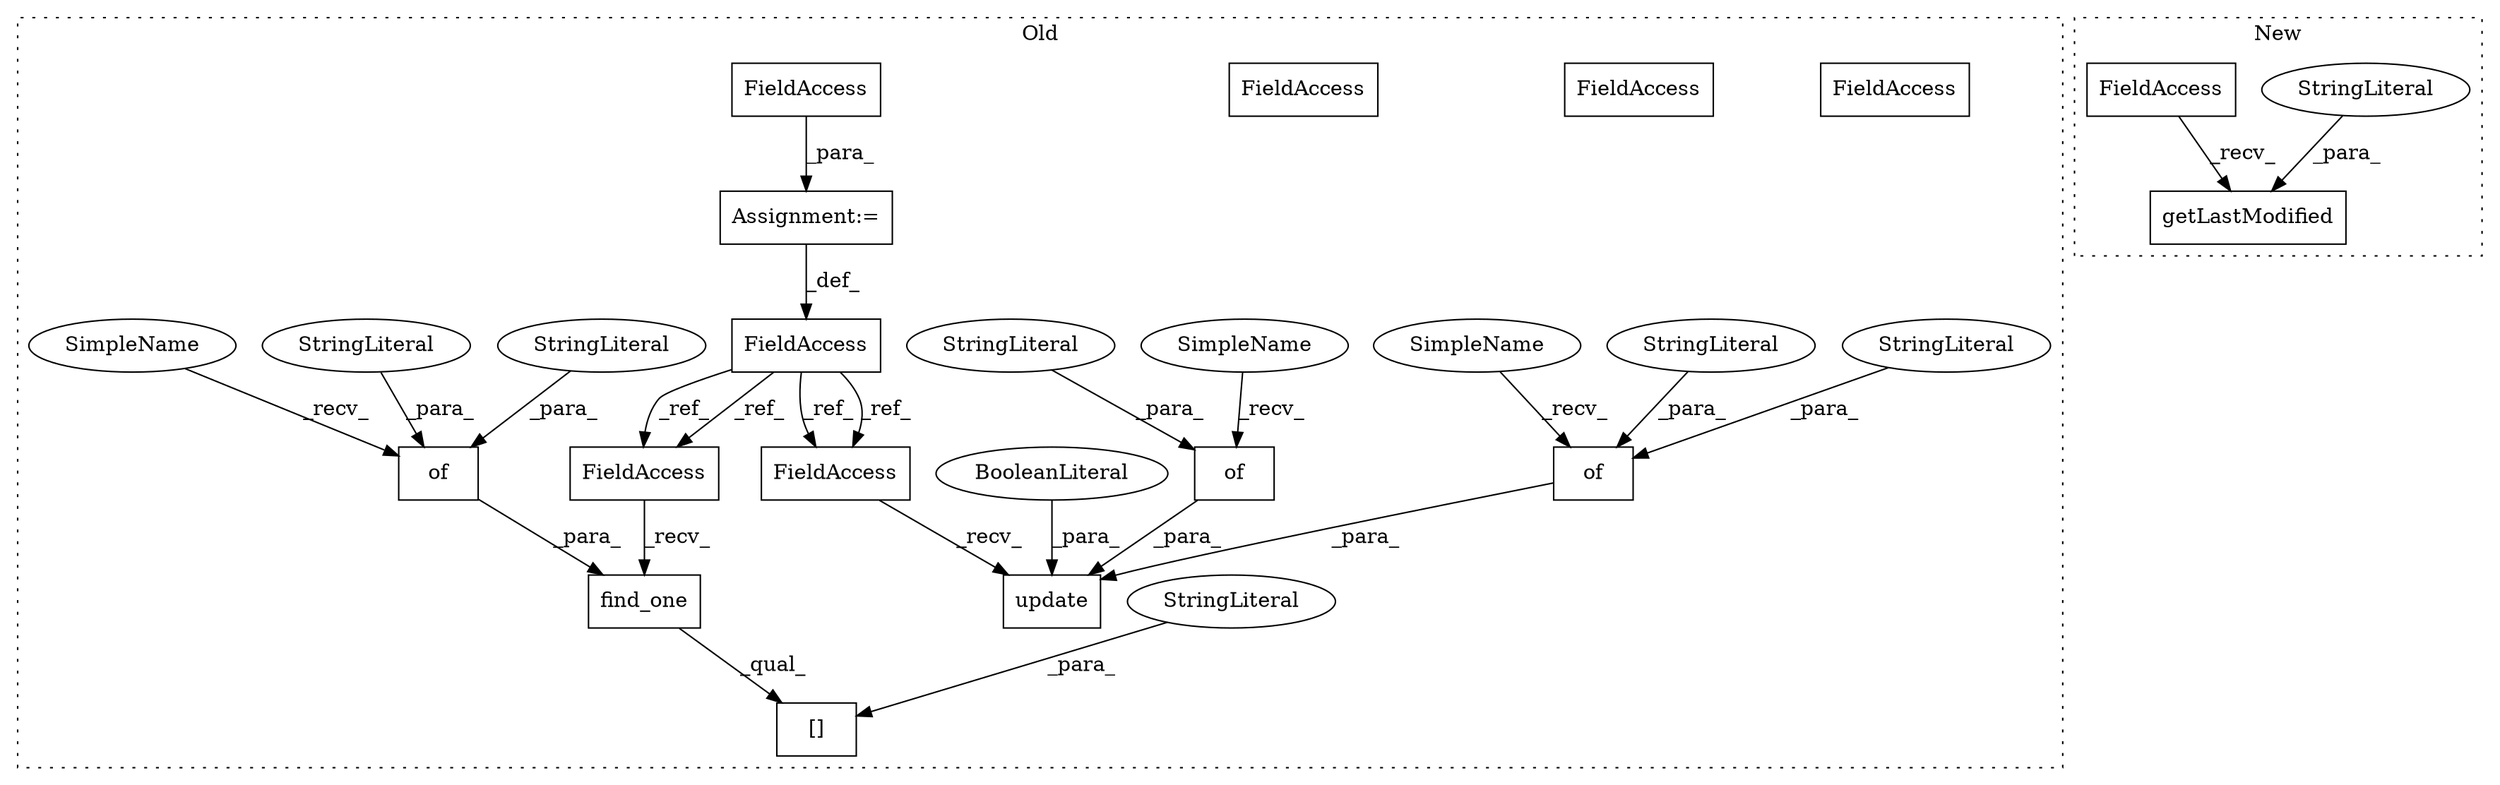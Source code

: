 digraph G {
subgraph cluster0 {
1 [label="of" a="32" s="2479,2492" l="3,1" shape="box"];
3 [label="[]" a="2" s="2557,2574" l="2,1" shape="box"];
4 [label="of" a="32" s="3433,3464" l="3,1" shape="box"];
5 [label="update" a="32" s="3389,3471" l="7,1" shape="box"];
6 [label="find_one" a="32" s="2466,2493" l="9,1" shape="box"];
7 [label="BooleanLiteral" a="9" s="3467" l="4" shape="ellipse"];
8 [label="of" a="32" s="3400,3413" l="3,1" shape="box"];
10 [label="StringLiteral" a="45" s="3436" l="15" shape="ellipse"];
11 [label="StringLiteral" a="45" s="2482" l="4" shape="ellipse"];
12 [label="StringLiteral" a="45" s="2487" l="5" shape="ellipse"];
13 [label="StringLiteral" a="45" s="3403" l="4" shape="ellipse"];
14 [label="StringLiteral" a="45" s="2559" l="15" shape="ellipse"];
15 [label="StringLiteral" a="45" s="3408" l="5" shape="ellipse"];
16 [label="FieldAccess" a="22" s="3384" l="4" shape="box"];
17 [label="FieldAccess" a="22" s="2123" l="4" shape="box"];
18 [label="FieldAccess" a="22" s="2461" l="4" shape="box"];
20 [label="Assignment:=" a="7" s="2127" l="1" shape="box"];
21 [label="FieldAccess" a="22" s="2128" l="2" shape="box"];
22 [label="FieldAccess" a="22" s="2461" l="4" shape="box"];
23 [label="FieldAccess" a="22" s="3384" l="4" shape="box"];
24 [label="FieldAccess" a="22" s="2128" l="2" shape="box"];
25 [label="SimpleName" a="42" s="3429" l="3" shape="ellipse"];
26 [label="SimpleName" a="42" s="3396" l="3" shape="ellipse"];
27 [label="SimpleName" a="42" s="2475" l="3" shape="ellipse"];
label = "Old";
style="dotted";
}
subgraph cluster1 {
2 [label="getLastModified" a="32" s="2390,2411" l="16,1" shape="box"];
9 [label="StringLiteral" a="45" s="2406" l="5" shape="ellipse"];
19 [label="FieldAccess" a="22" s="2382" l="7" shape="box"];
label = "New";
style="dotted";
}
1 -> 6 [label="_para_"];
4 -> 5 [label="_para_"];
6 -> 3 [label="_qual_"];
7 -> 5 [label="_para_"];
8 -> 5 [label="_para_"];
9 -> 2 [label="_para_"];
10 -> 4 [label="_para_"];
11 -> 1 [label="_para_"];
12 -> 1 [label="_para_"];
13 -> 8 [label="_para_"];
14 -> 3 [label="_para_"];
15 -> 8 [label="_para_"];
17 -> 22 [label="_ref_"];
17 -> 23 [label="_ref_"];
17 -> 22 [label="_ref_"];
17 -> 23 [label="_ref_"];
19 -> 2 [label="_recv_"];
20 -> 17 [label="_def_"];
22 -> 6 [label="_recv_"];
23 -> 5 [label="_recv_"];
24 -> 20 [label="_para_"];
25 -> 4 [label="_recv_"];
26 -> 8 [label="_recv_"];
27 -> 1 [label="_recv_"];
}